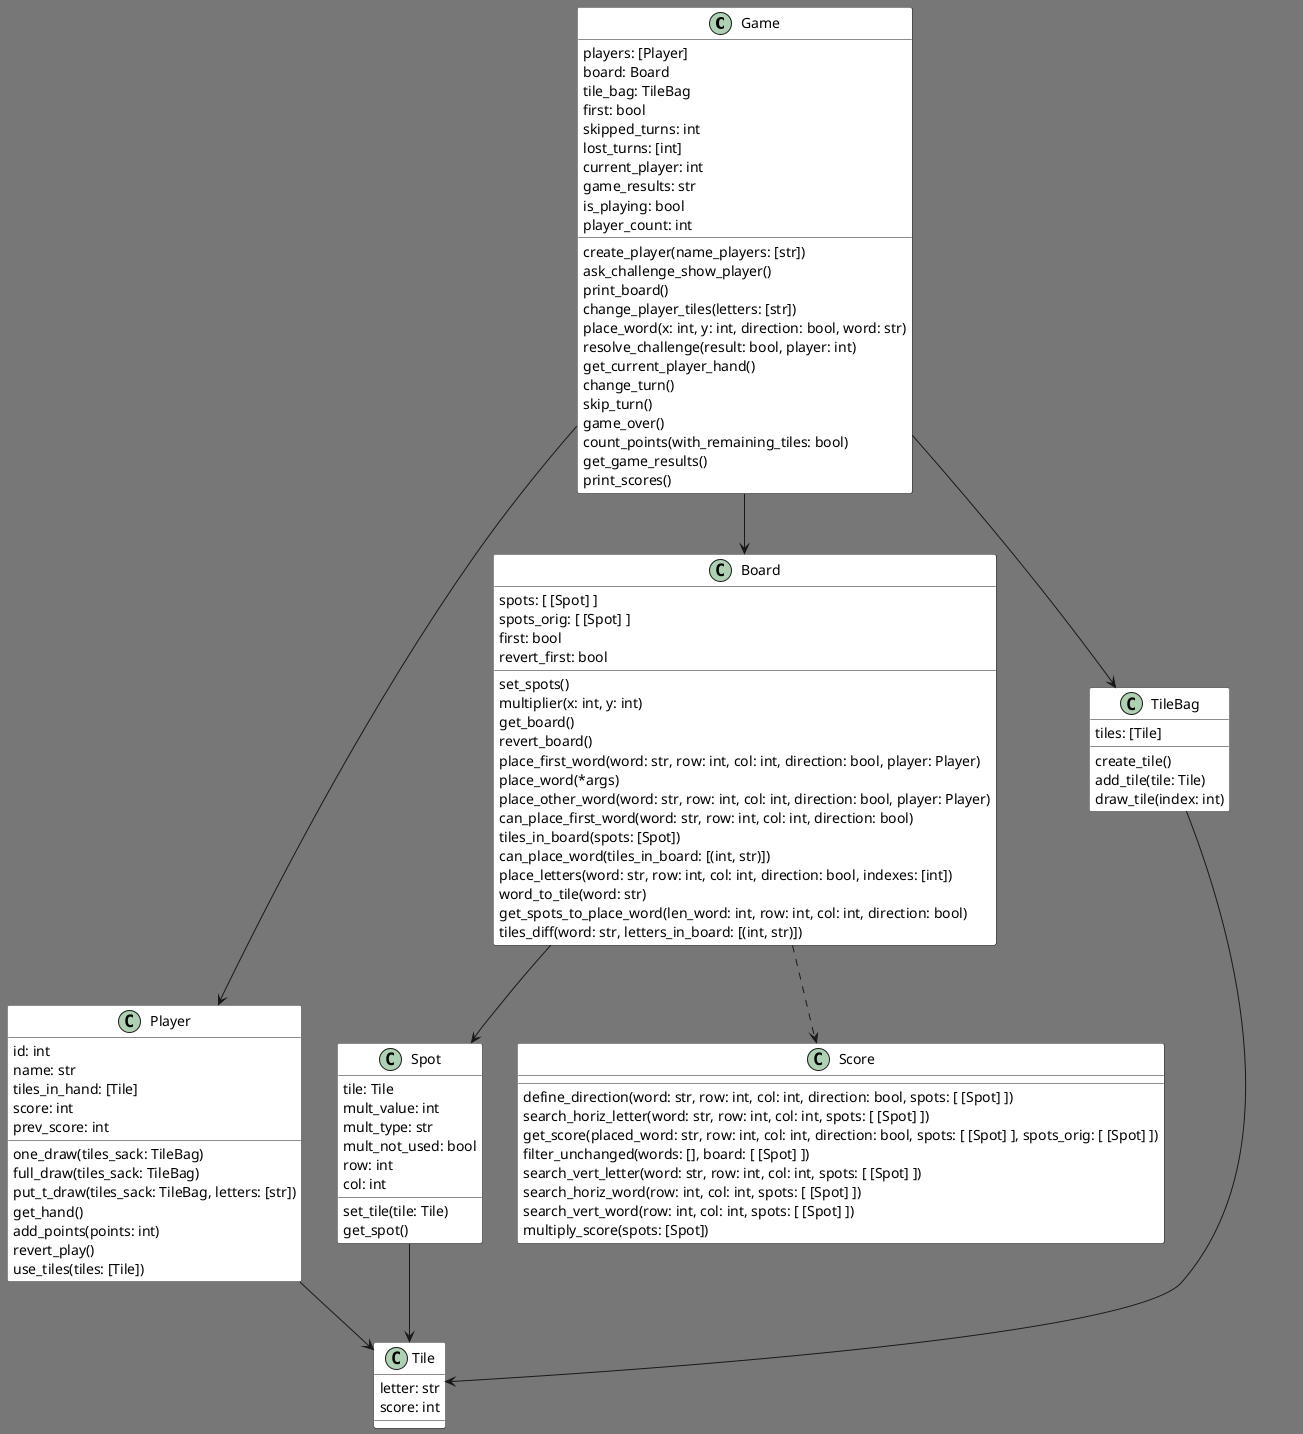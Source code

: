 @startuml scrabble
skinparam ClassFontColor automatic
skinparam ClassHeaderBackgroundColor #444
skinparam ClassBackgroundColor #ffffff
skinparam BackgroundColor #777

class Game {
    players: [Player]
    board: Board
    tile_bag: TileBag
    first: bool
    skipped_turns: int
    lost_turns: [int]
    current_player: int
    game_results: str
    is_playing: bool
    player_count: int

    create_player(name_players: [str])
    ask_challenge_show_player()
    print_board()
    change_player_tiles(letters: [str])
    place_word(x: int, y: int, direction: bool, word: str)
    resolve_challenge(result: bool, player: int)
    get_current_player_hand()
    change_turn()
    skip_turn()
    game_over()
    count_points(with_remaining_tiles: bool)
    get_game_results()
    print_scores()
}

class Player {
    id: int
    name: str
    tiles_in_hand: [Tile]
    score: int
    prev_score: int

    one_draw(tiles_sack: TileBag)
    full_draw(tiles_sack: TileBag)
    put_t_draw(tiles_sack: TileBag, letters: [str])
    get_hand()
    add_points(points: int)
    revert_play()
    use_tiles(tiles: [Tile])
}

class Board {
    spots: [ [Spot] ]
    spots_orig: [ [Spot] ]
    first: bool
    revert_first: bool

    set_spots()
    multiplier(x: int, y: int)
    get_board()
    revert_board()
    place_first_word(word: str, row: int, col: int, direction: bool, player: Player)
    place_word(*args)
    place_other_word(word: str, row: int, col: int, direction: bool, player: Player)
    can_place_first_word(word: str, row: int, col: int, direction: bool)
    tiles_in_board(spots: [Spot])
    can_place_word(tiles_in_board: [(int, str)])
    place_letters(word: str, row: int, col: int, direction: bool, indexes: [int])
    word_to_tile(word: str)
    get_spots_to_place_word(len_word: int, row: int, col: int, direction: bool)
    tiles_diff(word: str, letters_in_board: [(int, str)])
}

class TileBag{
    tiles: [Tile]

    create_tile()
    add_tile(tile: Tile)
    draw_tile(index: int)
}

class Spot {
    tile: Tile
    mult_value: int
    mult_type: str
    mult_not_used: bool
    row: int
    col: int

    set_tile(tile: Tile)
    get_spot()
}

class Tile {
    letter: str
    score: int
}

class Score {
    define_direction(word: str, row: int, col: int, direction: bool, spots: [ [Spot] ])
    search_horiz_letter(word: str, row: int, col: int, spots: [ [Spot] ])
    get_score(placed_word: str, row: int, col: int, direction: bool, spots: [ [Spot] ], spots_orig: [ [Spot] ])
    filter_unchanged(words: [], board: [ [Spot] ])
    search_vert_letter(word: str, row: int, col: int, spots: [ [Spot] ])
    search_horiz_word(row: int, col: int, spots: [ [Spot] ])
    search_vert_word(row: int, col: int, spots: [ [Spot] ])
    multiply_score(spots: [Spot])
}

Game --> Player
Game --> Board
Game --> TileBag
Board --> Spot
Player --> Tile
TileBag --> Tile
Spot --> Tile
Board ..> Score
@enduml